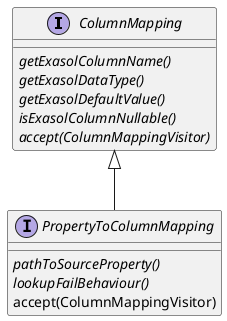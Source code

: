 @startuml

interface ColumnMapping{
{abstract} getExasolColumnName()
{abstract} getExasolDataType()
{abstract} getExasolDefaultValue()
{abstract} isExasolColumnNullable()
{abstract} accept(ColumnMappingVisitor)
}


interface PropertyToColumnMapping{
{abstract} pathToSourceProperty()
{abstract} lookupFailBehaviour()
accept(ColumnMappingVisitor)
}

ColumnMapping <|-- PropertyToColumnMapping
@enduml